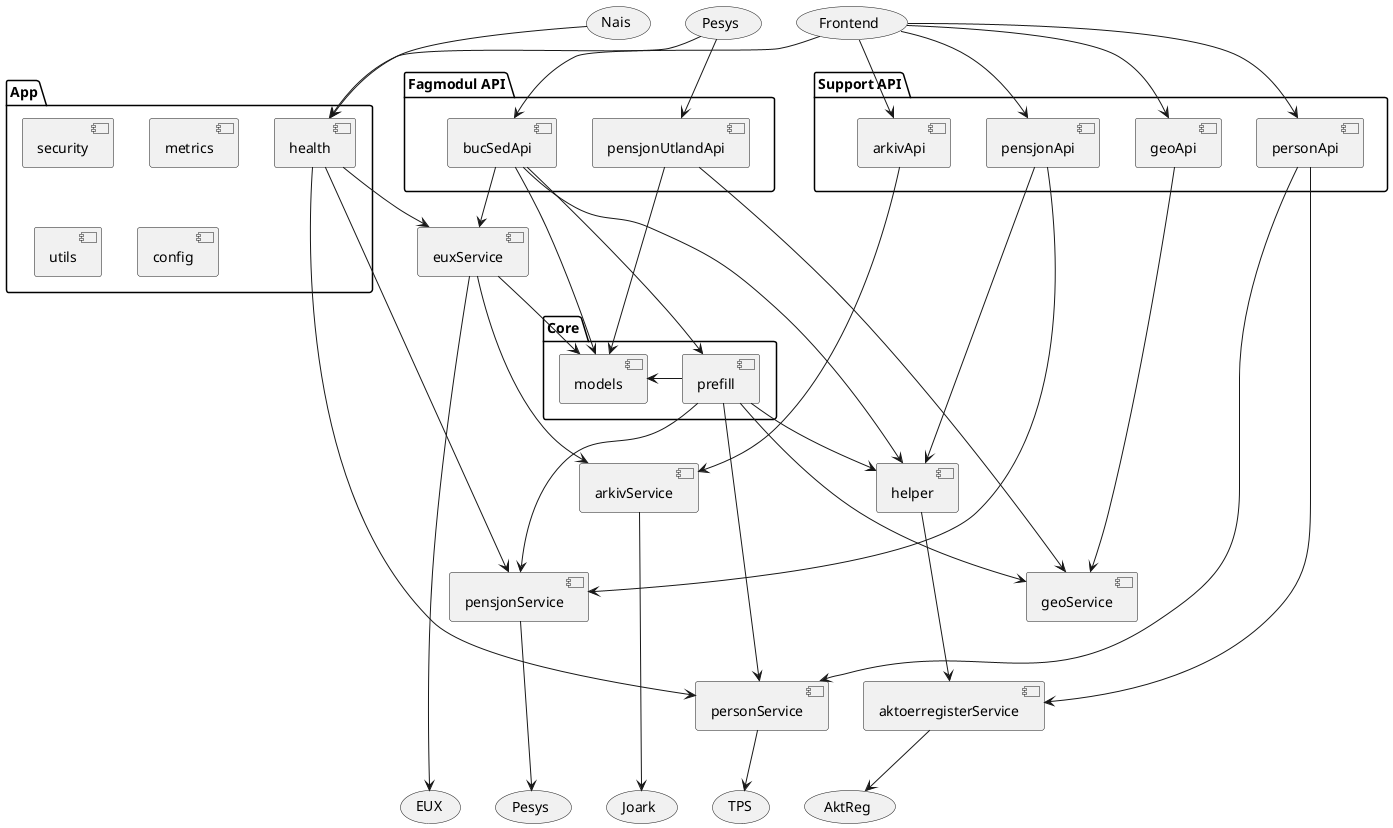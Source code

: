 @startuml

together {
(Nais)
(Frontend)
(Pesys) as Pesys1
}

together {
(EUX)
(Joark)
(TPS)
(AktReg)
(Pesys) as Pesys2
}

package "Fagmodul API" as FagmodulAPI {
Pesys1 --> [pensjonUtlandApi]
Frontend --> [bucSedApi]
}

package "Support API" as SupportAPI {
Frontend --> [arkivApi]
Frontend --> [personApi]
Frontend --> [pensjonApi]
Frontend --> [geoApi]
}

package "App" {
Pesys1 -> [health]
Nais -> [health]
[security]
[metrics]
[utils]
[config]
}

bucSedApi --> [euxService]
health --> [euxService]
euxService ---> EUX

package "Core" {
[models]
bucSedApi --> [prefill]
models <- prefill
pensjonUtlandApi --> [models]
bucSedApi ---> [models]
}

euxService --> models

bucSedApi --> [helper]
pensjonApi --> [helper]
prefill --> [helper]

arkivApi ---> [arkivService] 
arkivService ---> Joark 
euxService ---> [arkivService]
geoApi ---> [geoService]
pensjonUtlandApi ---> [geoService]
prefill ---> [geoService]

together {
personApi ---> [aktoerregisterService]
aktoerregisterService --> AktReg
helper ---> [aktoerregisterService]
health ---> [personService]
personService -> TPS
personApi ---> [personService]
prefill ---> [personService]
}

health ---> [pensjonService]
pensjonApi ---> [pensjonService]
prefill ---> [pensjonService]
pensjonService -> Pesys2

together {
SupportAPI -[hidden]> FagmodulAPI
}

@enduml
